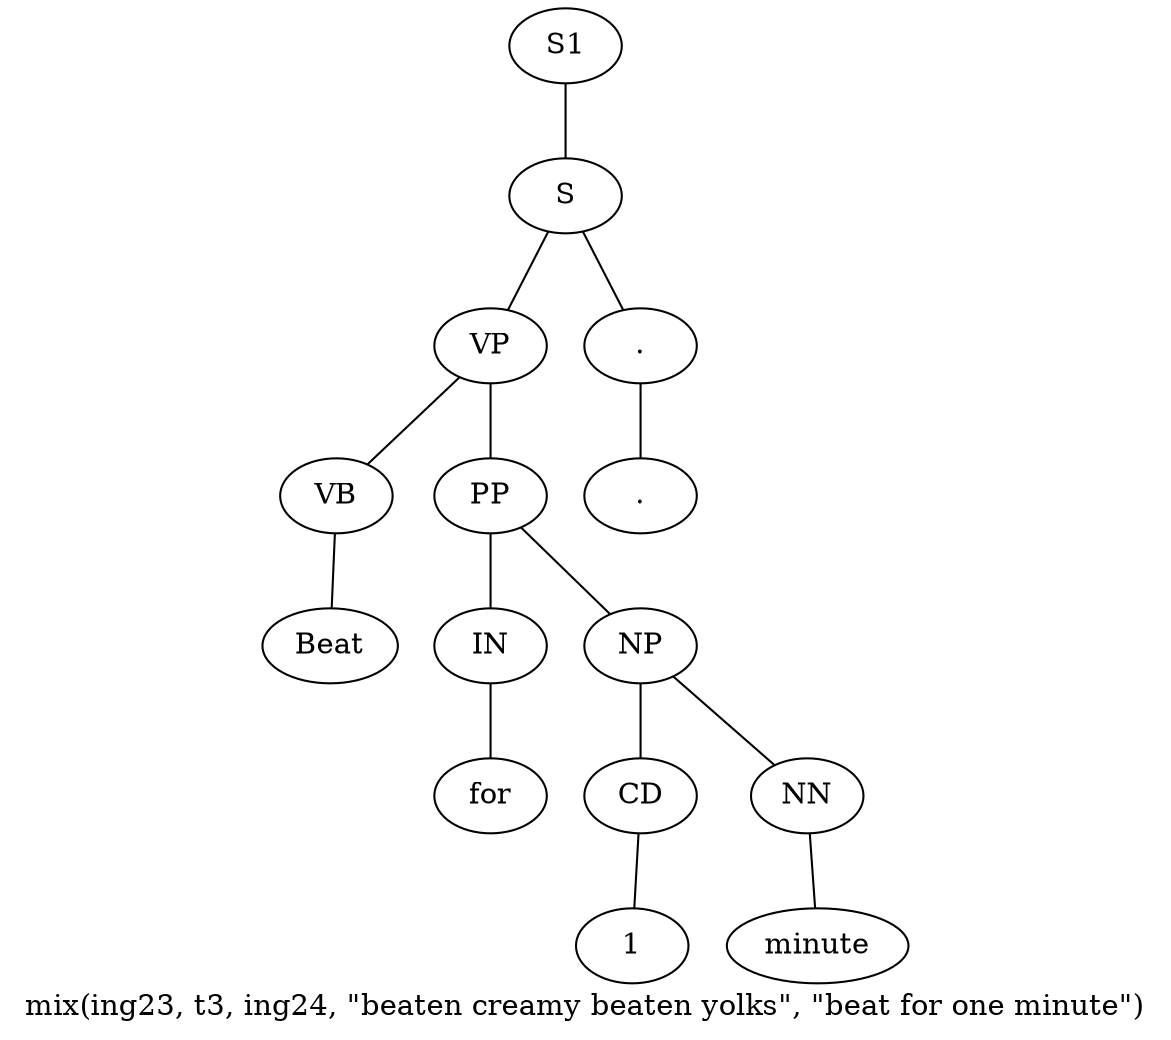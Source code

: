 graph SyntaxGraph {
	label = "mix(ing23, t3, ing24, \"beaten creamy beaten yolks\", \"beat for one minute\")";
	Node0 [label="S1"];
	Node1 [label="S"];
	Node2 [label="VP"];
	Node3 [label="VB"];
	Node4 [label="Beat"];
	Node5 [label="PP"];
	Node6 [label="IN"];
	Node7 [label="for"];
	Node8 [label="NP"];
	Node9 [label="CD"];
	Node10 [label="1"];
	Node11 [label="NN"];
	Node12 [label="minute"];
	Node13 [label="."];
	Node14 [label="."];

	Node0 -- Node1;
	Node1 -- Node2;
	Node1 -- Node13;
	Node2 -- Node3;
	Node2 -- Node5;
	Node3 -- Node4;
	Node5 -- Node6;
	Node5 -- Node8;
	Node6 -- Node7;
	Node8 -- Node9;
	Node8 -- Node11;
	Node9 -- Node10;
	Node11 -- Node12;
	Node13 -- Node14;
}
